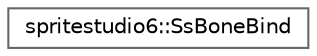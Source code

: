 digraph "Graphical Class Hierarchy"
{
 // LATEX_PDF_SIZE
  bgcolor="transparent";
  edge [fontname=Helvetica,fontsize=10,labelfontname=Helvetica,labelfontsize=10];
  node [fontname=Helvetica,fontsize=10,shape=box,height=0.2,width=0.4];
  rankdir="LR";
  Node0 [id="Node000000",label="spritestudio6::SsBoneBind",height=0.2,width=0.4,color="grey40", fillcolor="white", style="filled",URL="$structspritestudio6_1_1_ss_bone_bind.html",tooltip=" "];
}
